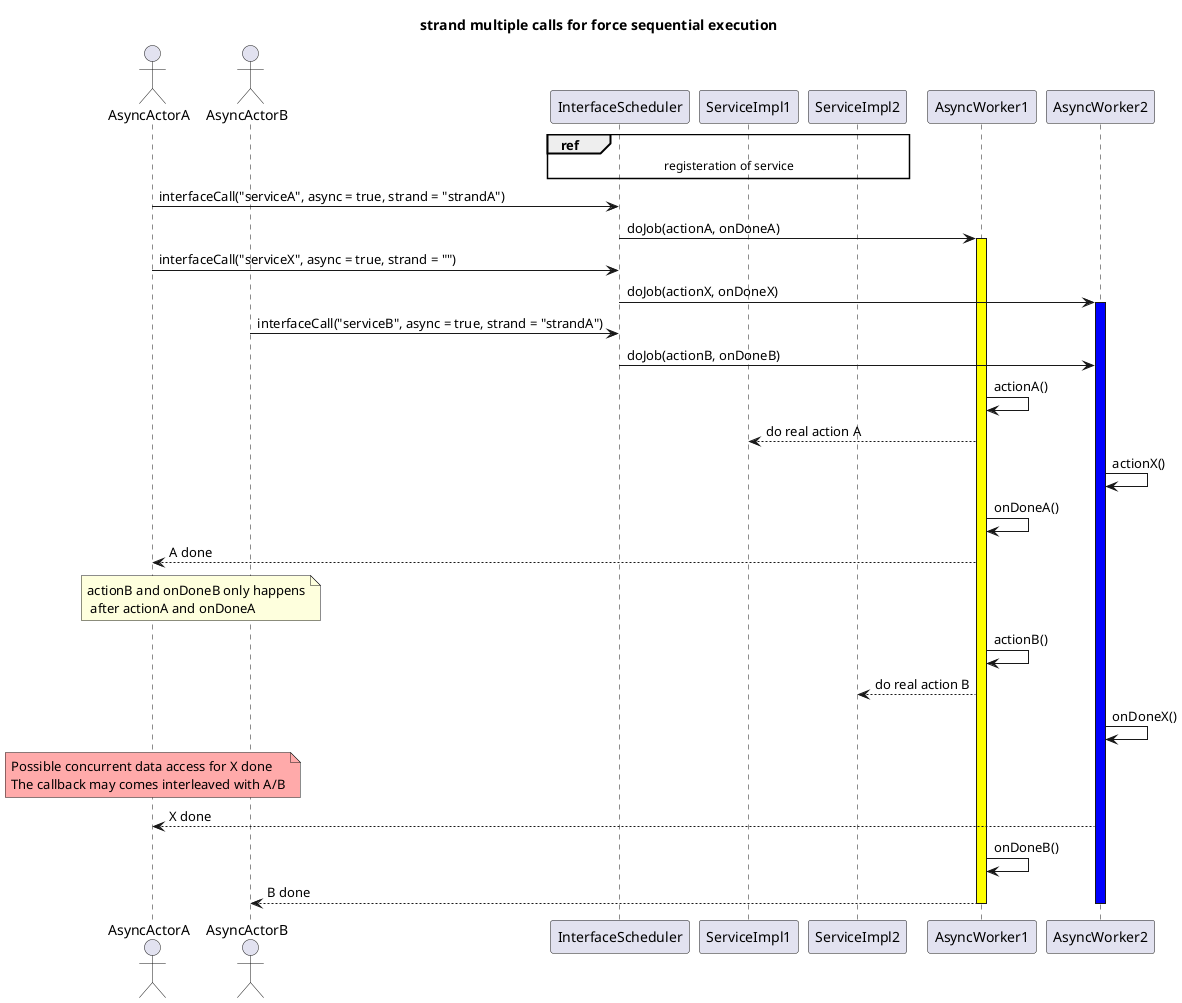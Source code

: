 @startuml
title strand multiple calls for force sequential execution

actor AsyncActorA
actor AsyncActorB

ref over InterfaceScheduler, ServiceImpl1, ServiceImpl2: registeration of service

AsyncActorA -> InterfaceScheduler : interfaceCall("serviceA", async = true, strand = "strandA")
InterfaceScheduler -> AsyncWorker1 : doJob(actionA, onDoneA)
activate AsyncWorker1 #Yellow

AsyncActorA -> InterfaceScheduler : interfaceCall("serviceX", async = true, strand = "")
InterfaceScheduler -> AsyncWorker2 : doJob(actionX, onDoneX)
activate AsyncWorker2 #Blue

AsyncActorB -> InterfaceScheduler : interfaceCall("serviceB", async = true, strand = "strandA")
InterfaceScheduler -> AsyncWorker2 : doJob(actionB, onDoneB)

AsyncWorker1 -> AsyncWorker1: actionA()
AsyncWorker1 --> ServiceImpl1 : do real action A

AsyncWorker2 -> AsyncWorker2 : actionX()

AsyncWorker1 -> AsyncWorker1: onDoneA()
AsyncWorker1 --> AsyncActorA : A done

note over AsyncActorA, AsyncActorB
    actionB and onDoneB only happens
     after actionA and onDoneA
end note

AsyncWorker1 -> AsyncWorker1: actionB()
AsyncWorker1 --> ServiceImpl2 : do real action B

AsyncWorker2 -> AsyncWorker2 : onDoneX()
note over AsyncActorA #FFAAAA 
    Possible concurrent data access for X done
    The callback may comes interleaved with A/B
end note

AsyncWorker2 --> AsyncActorA : X done

AsyncWorker1 -> AsyncWorker1: onDoneB()
AsyncWorker1 --> AsyncActorB : B done

deactivate AsyncWorker1
deactivate AsyncWorker2
@enduml
